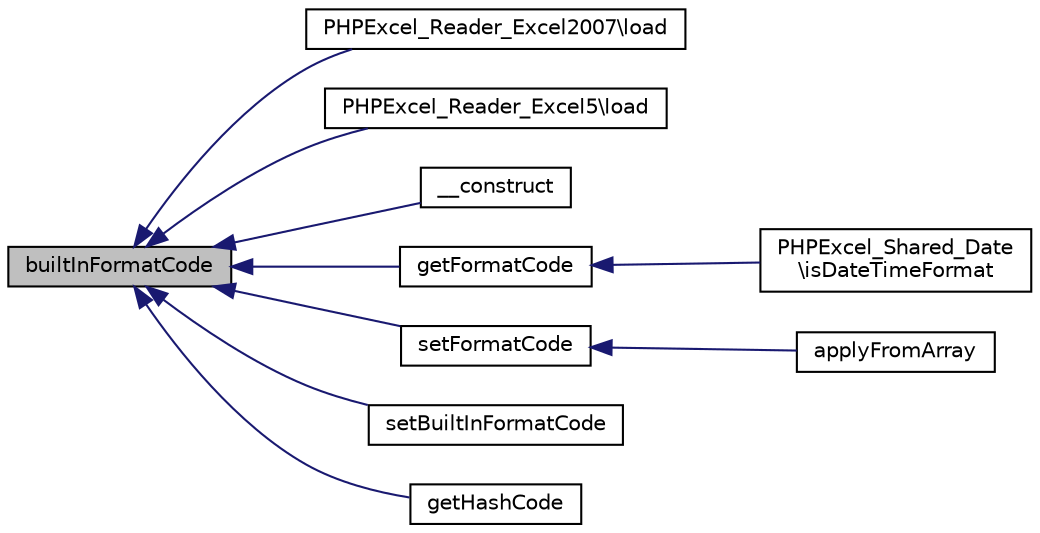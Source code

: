digraph "builtInFormatCode"
{
  edge [fontname="Helvetica",fontsize="10",labelfontname="Helvetica",labelfontsize="10"];
  node [fontname="Helvetica",fontsize="10",shape=record];
  rankdir="LR";
  Node11 [label="builtInFormatCode",height=0.2,width=0.4,color="black", fillcolor="grey75", style="filled", fontcolor="black"];
  Node11 -> Node12 [dir="back",color="midnightblue",fontsize="10",style="solid",fontname="Helvetica"];
  Node12 [label="PHPExcel_Reader_Excel2007\\load",height=0.2,width=0.4,color="black", fillcolor="white", style="filled",URL="$class_p_h_p_excel___reader___excel2007.html#a138b94503ca4c44b510190c29d4f16fe"];
  Node11 -> Node13 [dir="back",color="midnightblue",fontsize="10",style="solid",fontname="Helvetica"];
  Node13 [label="PHPExcel_Reader_Excel5\\load",height=0.2,width=0.4,color="black", fillcolor="white", style="filled",URL="$class_p_h_p_excel___reader___excel5.html#a138b94503ca4c44b510190c29d4f16fe"];
  Node11 -> Node14 [dir="back",color="midnightblue",fontsize="10",style="solid",fontname="Helvetica"];
  Node14 [label="__construct",height=0.2,width=0.4,color="black", fillcolor="white", style="filled",URL="$class_p_h_p_excel___style___number_format.html#a531c2b3349bfe51434a2f6b392c72d2a"];
  Node11 -> Node15 [dir="back",color="midnightblue",fontsize="10",style="solid",fontname="Helvetica"];
  Node15 [label="getFormatCode",height=0.2,width=0.4,color="black", fillcolor="white", style="filled",URL="$class_p_h_p_excel___style___number_format.html#af6e07a1b93c978b09ff8e2963d22f7f2"];
  Node15 -> Node16 [dir="back",color="midnightblue",fontsize="10",style="solid",fontname="Helvetica"];
  Node16 [label="PHPExcel_Shared_Date\l\\isDateTimeFormat",height=0.2,width=0.4,color="black", fillcolor="white", style="filled",URL="$class_p_h_p_excel___shared___date.html#aee6c00b5da0996bce84a29918cab620d"];
  Node11 -> Node17 [dir="back",color="midnightblue",fontsize="10",style="solid",fontname="Helvetica"];
  Node17 [label="setFormatCode",height=0.2,width=0.4,color="black", fillcolor="white", style="filled",URL="$class_p_h_p_excel___style___number_format.html#a7c8bc1ac53c2a0f71e80340622779448"];
  Node17 -> Node18 [dir="back",color="midnightblue",fontsize="10",style="solid",fontname="Helvetica"];
  Node18 [label="applyFromArray",height=0.2,width=0.4,color="black", fillcolor="white", style="filled",URL="$class_p_h_p_excel___style___number_format.html#adf38c8e6ab006ca15f50964882386acf"];
  Node11 -> Node19 [dir="back",color="midnightblue",fontsize="10",style="solid",fontname="Helvetica"];
  Node19 [label="setBuiltInFormatCode",height=0.2,width=0.4,color="black", fillcolor="white", style="filled",URL="$class_p_h_p_excel___style___number_format.html#ab867079278220d6b00b001a9f46d314c"];
  Node11 -> Node20 [dir="back",color="midnightblue",fontsize="10",style="solid",fontname="Helvetica"];
  Node20 [label="getHashCode",height=0.2,width=0.4,color="black", fillcolor="white", style="filled",URL="$class_p_h_p_excel___style___number_format.html#a565572289c60df45d1198602c6f93a8a"];
}
